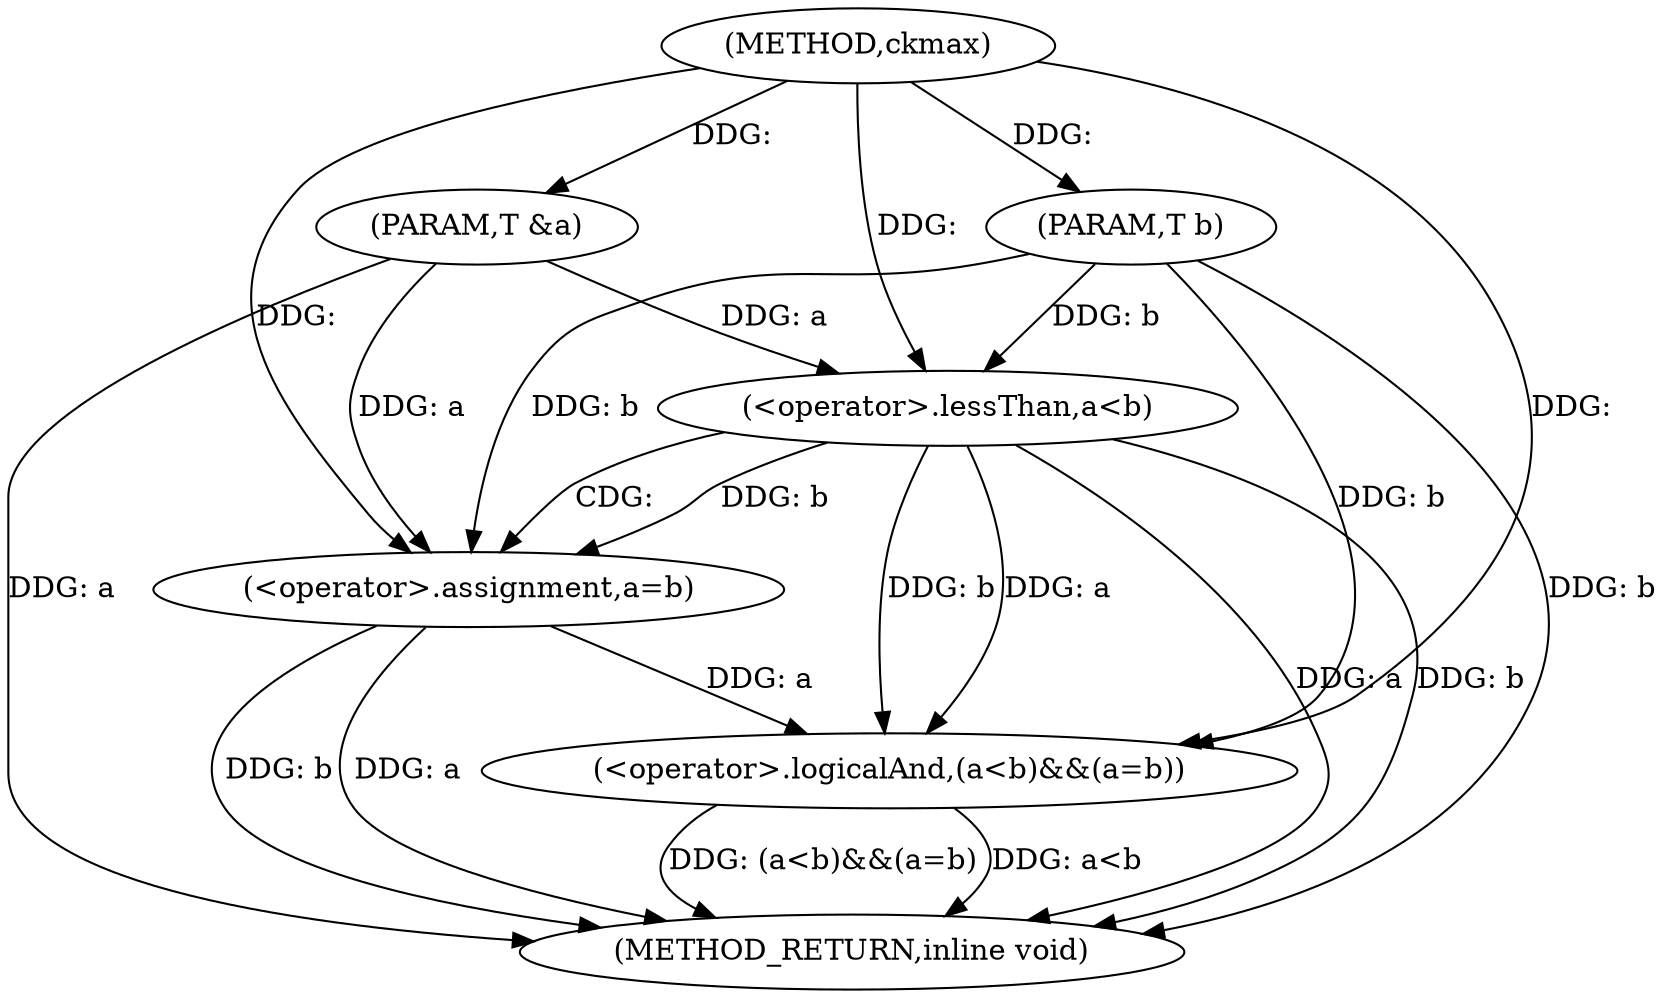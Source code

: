 digraph "ckmax" {  
"1000105" [label = "(METHOD,ckmax)" ]
"1000116" [label = "(METHOD_RETURN,inline void)" ]
"1000106" [label = "(PARAM,T &a)" ]
"1000107" [label = "(PARAM,T b)" ]
"1000109" [label = "(<operator>.logicalAnd,(a<b)&&(a=b))" ]
"1000110" [label = "(<operator>.lessThan,a<b)" ]
"1000113" [label = "(<operator>.assignment,a=b)" ]
  "1000106" -> "1000116"  [ label = "DDG: a"] 
  "1000107" -> "1000116"  [ label = "DDG: b"] 
  "1000110" -> "1000116"  [ label = "DDG: a"] 
  "1000110" -> "1000116"  [ label = "DDG: b"] 
  "1000109" -> "1000116"  [ label = "DDG: a<b"] 
  "1000113" -> "1000116"  [ label = "DDG: a"] 
  "1000113" -> "1000116"  [ label = "DDG: b"] 
  "1000109" -> "1000116"  [ label = "DDG: (a<b)&&(a=b)"] 
  "1000105" -> "1000106"  [ label = "DDG: "] 
  "1000105" -> "1000107"  [ label = "DDG: "] 
  "1000110" -> "1000109"  [ label = "DDG: b"] 
  "1000110" -> "1000109"  [ label = "DDG: a"] 
  "1000113" -> "1000109"  [ label = "DDG: a"] 
  "1000107" -> "1000109"  [ label = "DDG: b"] 
  "1000105" -> "1000109"  [ label = "DDG: "] 
  "1000106" -> "1000110"  [ label = "DDG: a"] 
  "1000105" -> "1000110"  [ label = "DDG: "] 
  "1000107" -> "1000110"  [ label = "DDG: b"] 
  "1000106" -> "1000113"  [ label = "DDG: a"] 
  "1000105" -> "1000113"  [ label = "DDG: "] 
  "1000110" -> "1000113"  [ label = "DDG: b"] 
  "1000107" -> "1000113"  [ label = "DDG: b"] 
  "1000110" -> "1000113"  [ label = "CDG: "] 
}

